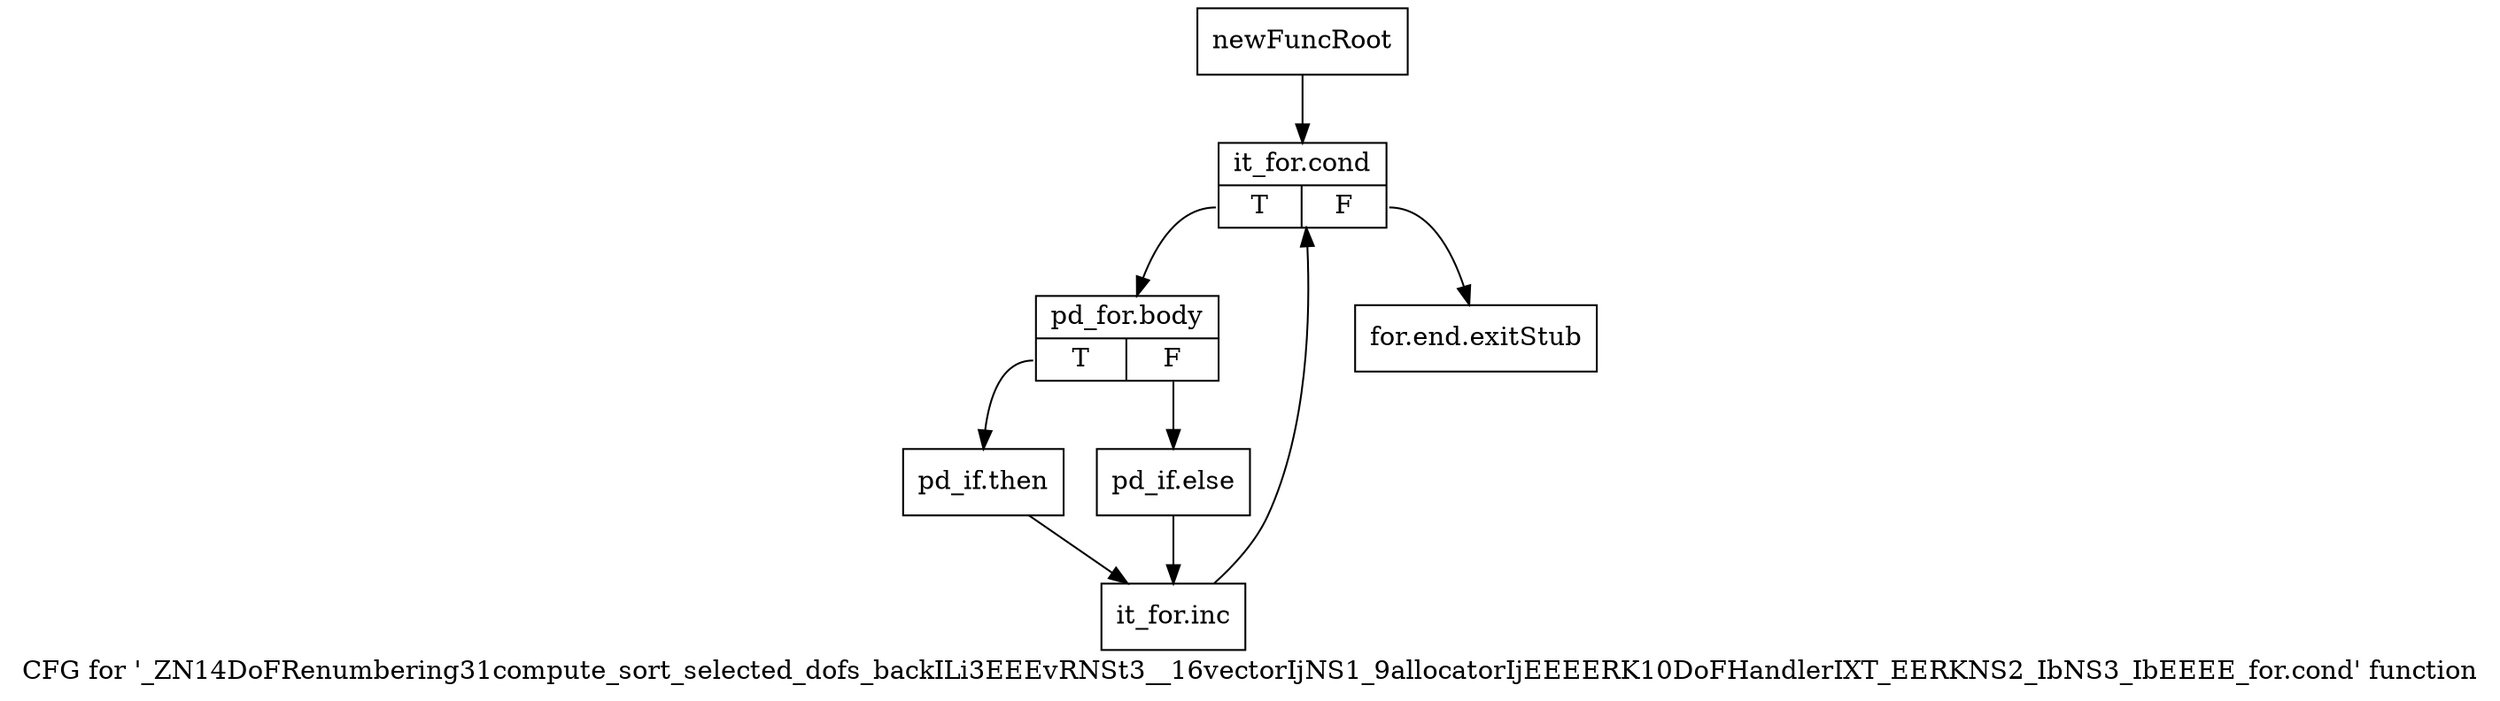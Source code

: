 digraph "CFG for '_ZN14DoFRenumbering31compute_sort_selected_dofs_backILi3EEEvRNSt3__16vectorIjNS1_9allocatorIjEEEERK10DoFHandlerIXT_EERKNS2_IbNS3_IbEEEE_for.cond' function" {
	label="CFG for '_ZN14DoFRenumbering31compute_sort_selected_dofs_backILi3EEEvRNSt3__16vectorIjNS1_9allocatorIjEEEERK10DoFHandlerIXT_EERKNS2_IbNS3_IbEEEE_for.cond' function";

	Node0x8f5b290 [shape=record,label="{newFuncRoot}"];
	Node0x8f5b290 -> Node0x8f5b330;
	Node0x8f5b2e0 [shape=record,label="{for.end.exitStub}"];
	Node0x8f5b330 [shape=record,label="{it_for.cond|{<s0>T|<s1>F}}"];
	Node0x8f5b330:s0 -> Node0x8f5b380;
	Node0x8f5b330:s1 -> Node0x8f5b2e0;
	Node0x8f5b380 [shape=record,label="{pd_for.body|{<s0>T|<s1>F}}"];
	Node0x8f5b380:s0 -> Node0x8f5b420;
	Node0x8f5b380:s1 -> Node0x8f5b3d0;
	Node0x8f5b3d0 [shape=record,label="{pd_if.else}"];
	Node0x8f5b3d0 -> Node0x8f5b470;
	Node0x8f5b420 [shape=record,label="{pd_if.then}"];
	Node0x8f5b420 -> Node0x8f5b470;
	Node0x8f5b470 [shape=record,label="{it_for.inc}"];
	Node0x8f5b470 -> Node0x8f5b330;
}
